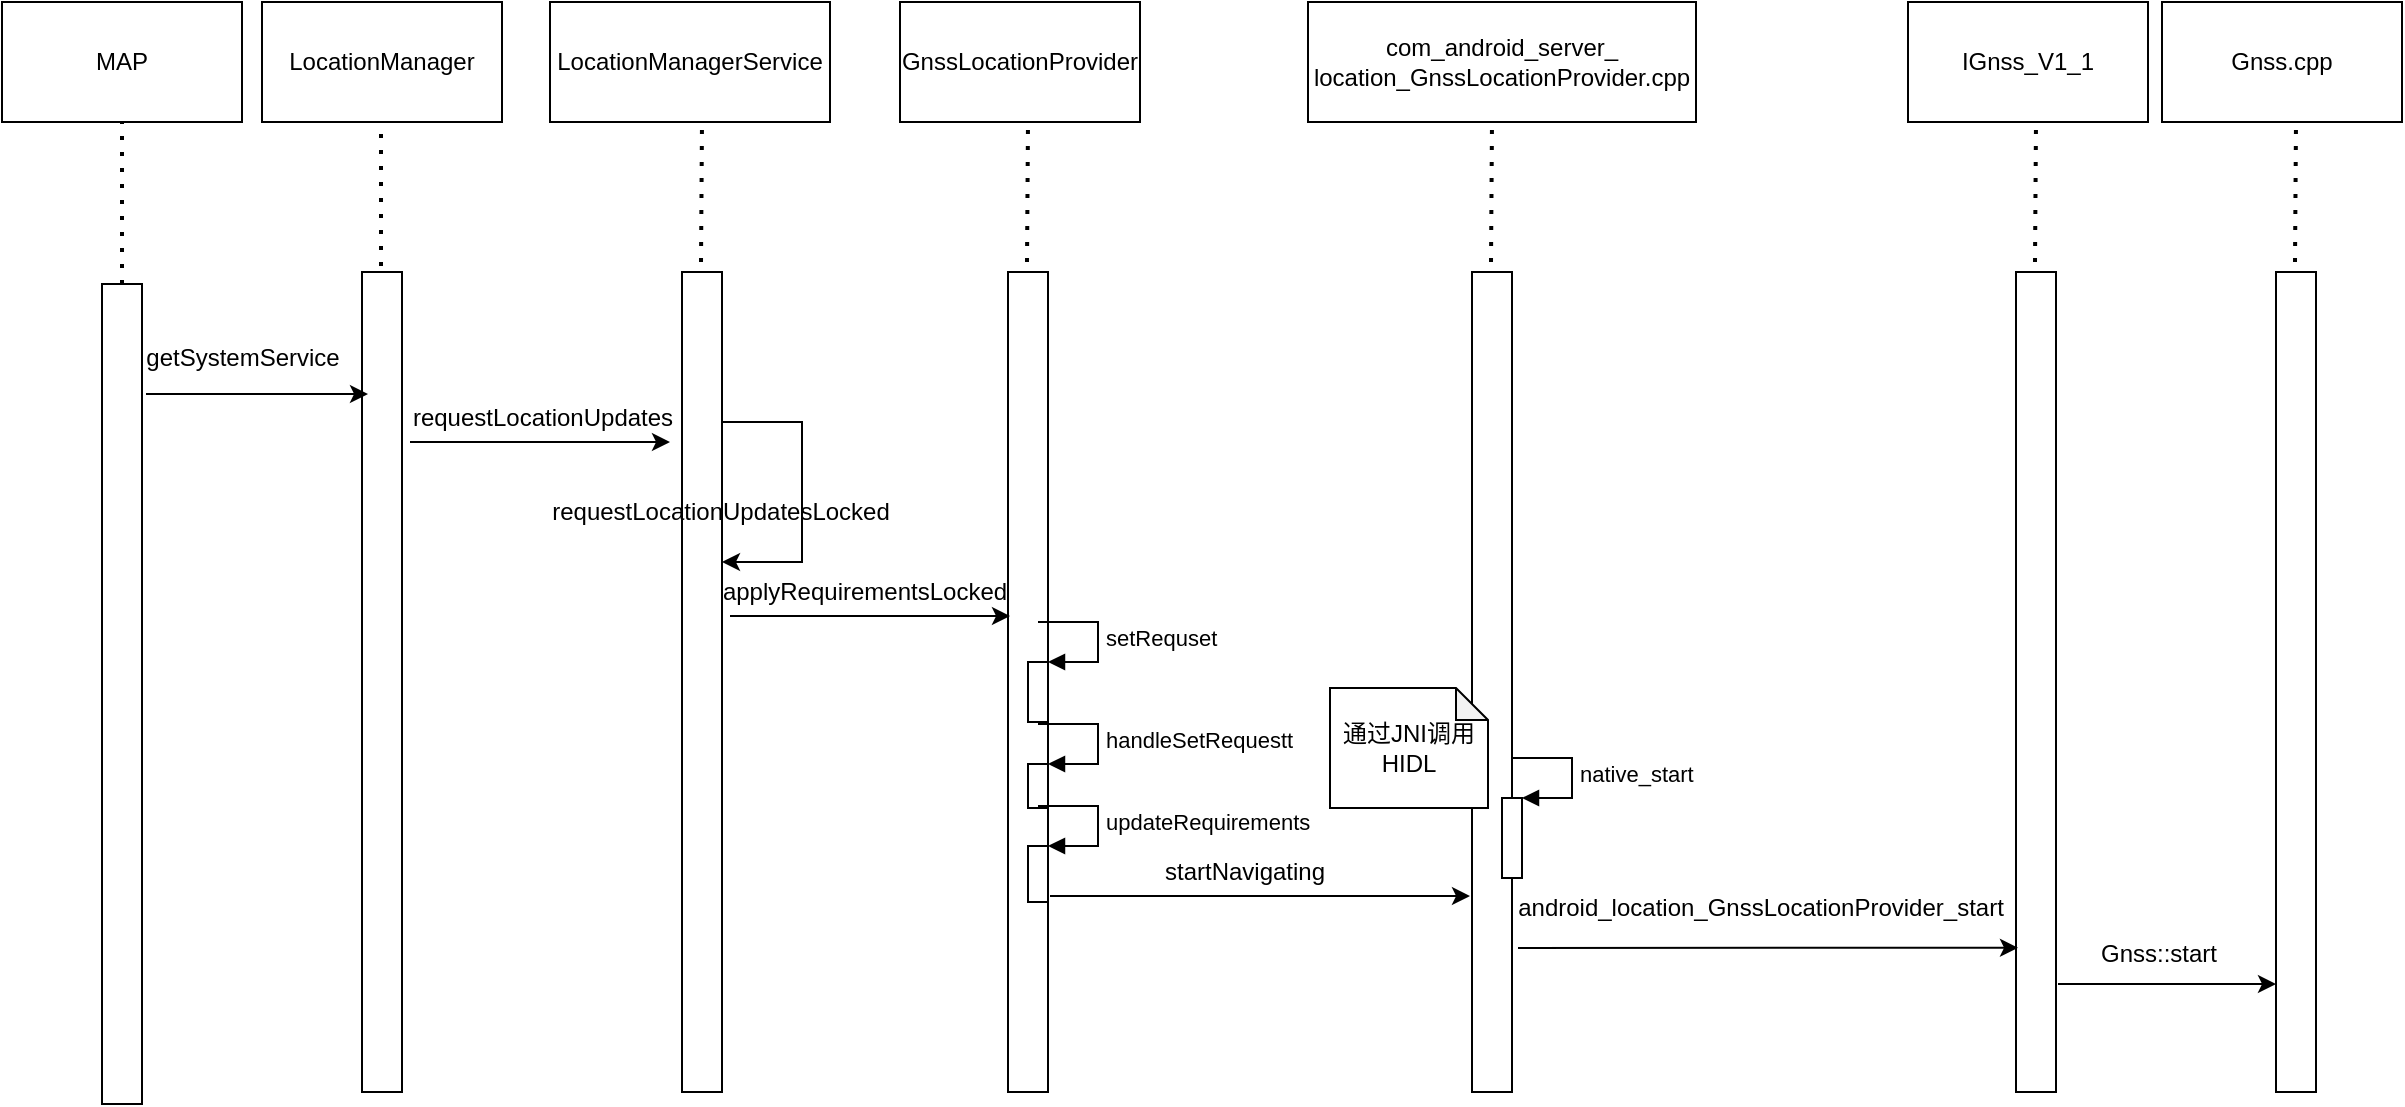 <mxfile version="20.3.7" type="github">
  <diagram id="R5M0EQiT70jFXRIH_B0B" name="第 1 页">
    <mxGraphModel dx="1422" dy="705" grid="1" gridSize="10" guides="1" tooltips="1" connect="1" arrows="1" fold="1" page="1" pageScale="1" pageWidth="827" pageHeight="1169" math="0" shadow="0">
      <root>
        <mxCell id="0" />
        <mxCell id="1" parent="0" />
        <mxCell id="CG5CflsM_ie-T5YU8wLy-7" value="MAP" style="rounded=0;whiteSpace=wrap;html=1;" vertex="1" parent="1">
          <mxGeometry x="36" y="40" width="120" height="60" as="geometry" />
        </mxCell>
        <mxCell id="CG5CflsM_ie-T5YU8wLy-8" value="LocationManager" style="rounded=0;whiteSpace=wrap;html=1;" vertex="1" parent="1">
          <mxGeometry x="166" y="40" width="120" height="60" as="geometry" />
        </mxCell>
        <mxCell id="CG5CflsM_ie-T5YU8wLy-9" value="LocationManagerService" style="rounded=0;whiteSpace=wrap;html=1;" vertex="1" parent="1">
          <mxGeometry x="310" y="40" width="140" height="60" as="geometry" />
        </mxCell>
        <mxCell id="CG5CflsM_ie-T5YU8wLy-10" value="GnssLocationProvider" style="rounded=0;whiteSpace=wrap;html=1;" vertex="1" parent="1">
          <mxGeometry x="485" y="40" width="120" height="60" as="geometry" />
        </mxCell>
        <mxCell id="CG5CflsM_ie-T5YU8wLy-11" value="&lt;span style=&quot;&quot;&gt;com_android_server_&lt;br&gt;location_GnssLocationProvider.cpp&lt;/span&gt;" style="rounded=0;whiteSpace=wrap;html=1;" vertex="1" parent="1">
          <mxGeometry x="689" y="40" width="194" height="60" as="geometry" />
        </mxCell>
        <mxCell id="CG5CflsM_ie-T5YU8wLy-12" value="IGnss_V1_1" style="rounded=0;whiteSpace=wrap;html=1;" vertex="1" parent="1">
          <mxGeometry x="989" y="40" width="120" height="60" as="geometry" />
        </mxCell>
        <mxCell id="CG5CflsM_ie-T5YU8wLy-13" value="Gnss.cpp" style="rounded=0;whiteSpace=wrap;html=1;" vertex="1" parent="1">
          <mxGeometry x="1116" y="40" width="120" height="60" as="geometry" />
        </mxCell>
        <mxCell id="CG5CflsM_ie-T5YU8wLy-15" value="" style="rounded=0;whiteSpace=wrap;html=1;horizontal=0;" vertex="1" parent="1">
          <mxGeometry x="86" y="181" width="20" height="410" as="geometry" />
        </mxCell>
        <mxCell id="CG5CflsM_ie-T5YU8wLy-18" value="" style="endArrow=none;dashed=1;html=1;dashPattern=1 3;strokeWidth=2;rounded=0;entryX=0.5;entryY=1;entryDx=0;entryDy=0;exitX=0.5;exitY=0;exitDx=0;exitDy=0;exitPerimeter=0;" edge="1" parent="1" source="CG5CflsM_ie-T5YU8wLy-15" target="CG5CflsM_ie-T5YU8wLy-7">
          <mxGeometry width="50" height="50" relative="1" as="geometry">
            <mxPoint x="86" y="180" as="sourcePoint" />
            <mxPoint x="106" y="110" as="targetPoint" />
          </mxGeometry>
        </mxCell>
        <mxCell id="CG5CflsM_ie-T5YU8wLy-19" value="" style="endArrow=none;dashed=1;html=1;dashPattern=1 3;strokeWidth=2;rounded=0;entryX=0.5;entryY=1;entryDx=0;entryDy=0;exitX=0.5;exitY=0;exitDx=0;exitDy=0;exitPerimeter=0;" edge="1" parent="1">
          <mxGeometry width="50" height="50" relative="1" as="geometry">
            <mxPoint x="225.5" y="180" as="sourcePoint" />
            <mxPoint x="225.5" y="100" as="targetPoint" />
          </mxGeometry>
        </mxCell>
        <mxCell id="CG5CflsM_ie-T5YU8wLy-20" value="" style="rounded=0;whiteSpace=wrap;html=1;horizontal=0;" vertex="1" parent="1">
          <mxGeometry x="216" y="175" width="20" height="410" as="geometry" />
        </mxCell>
        <mxCell id="CG5CflsM_ie-T5YU8wLy-23" value="getSystemService" style="text;html=1;resizable=0;autosize=1;align=center;verticalAlign=middle;points=[];fillColor=none;strokeColor=none;rounded=0;" vertex="1" parent="1">
          <mxGeometry x="96" y="203" width="120" height="30" as="geometry" />
        </mxCell>
        <mxCell id="CG5CflsM_ie-T5YU8wLy-24" value="" style="endArrow=classic;html=1;rounded=0;exitX=1.1;exitY=0.134;exitDx=0;exitDy=0;exitPerimeter=0;entryX=1.025;entryY=1.1;entryDx=0;entryDy=0;entryPerimeter=0;" edge="1" parent="1" source="CG5CflsM_ie-T5YU8wLy-15" target="CG5CflsM_ie-T5YU8wLy-23">
          <mxGeometry width="50" height="50" relative="1" as="geometry">
            <mxPoint x="131" y="280" as="sourcePoint" />
            <mxPoint x="181" y="230" as="targetPoint" />
          </mxGeometry>
        </mxCell>
        <mxCell id="CG5CflsM_ie-T5YU8wLy-25" value="" style="rounded=0;whiteSpace=wrap;html=1;horizontal=0;" vertex="1" parent="1">
          <mxGeometry x="376" y="175" width="20" height="410" as="geometry" />
        </mxCell>
        <mxCell id="CG5CflsM_ie-T5YU8wLy-26" value="" style="rounded=0;whiteSpace=wrap;html=1;horizontal=0;" vertex="1" parent="1">
          <mxGeometry x="539" y="175" width="20" height="410" as="geometry" />
        </mxCell>
        <mxCell id="CG5CflsM_ie-T5YU8wLy-27" value="" style="rounded=0;whiteSpace=wrap;html=1;horizontal=0;" vertex="1" parent="1">
          <mxGeometry x="771" y="175" width="20" height="410" as="geometry" />
        </mxCell>
        <mxCell id="CG5CflsM_ie-T5YU8wLy-28" value="" style="rounded=0;whiteSpace=wrap;html=1;horizontal=0;" vertex="1" parent="1">
          <mxGeometry x="1043" y="175" width="20" height="410" as="geometry" />
        </mxCell>
        <mxCell id="CG5CflsM_ie-T5YU8wLy-29" value="" style="rounded=0;whiteSpace=wrap;html=1;horizontal=0;" vertex="1" parent="1">
          <mxGeometry x="1173" y="175" width="20" height="410" as="geometry" />
        </mxCell>
        <mxCell id="CG5CflsM_ie-T5YU8wLy-30" value="requestLocationUpdates" style="text;html=1;resizable=0;autosize=1;align=center;verticalAlign=middle;points=[];fillColor=none;strokeColor=none;rounded=0;" vertex="1" parent="1">
          <mxGeometry x="231" y="233" width="150" height="30" as="geometry" />
        </mxCell>
        <mxCell id="CG5CflsM_ie-T5YU8wLy-31" value="" style="endArrow=classic;html=1;rounded=0;" edge="1" parent="1">
          <mxGeometry width="50" height="50" relative="1" as="geometry">
            <mxPoint x="240" y="260" as="sourcePoint" />
            <mxPoint x="370" y="260" as="targetPoint" />
          </mxGeometry>
        </mxCell>
        <mxCell id="CG5CflsM_ie-T5YU8wLy-32" value="requestLocationUpdatesLocked" style="text;html=1;resizable=0;autosize=1;align=center;verticalAlign=middle;points=[];fillColor=none;strokeColor=none;rounded=0;" vertex="1" parent="1">
          <mxGeometry x="300" y="280" width="190" height="30" as="geometry" />
        </mxCell>
        <mxCell id="CG5CflsM_ie-T5YU8wLy-33" value="" style="endArrow=classic;html=1;rounded=0;" edge="1" parent="1">
          <mxGeometry width="50" height="50" relative="1" as="geometry">
            <mxPoint x="396" y="250" as="sourcePoint" />
            <mxPoint x="396" y="320" as="targetPoint" />
            <Array as="points">
              <mxPoint x="436" y="250" />
              <mxPoint x="436" y="320" />
            </Array>
          </mxGeometry>
        </mxCell>
        <mxCell id="CG5CflsM_ie-T5YU8wLy-34" value="applyRequirementsLocked" style="text;html=1;resizable=0;autosize=1;align=center;verticalAlign=middle;points=[];fillColor=none;strokeColor=none;rounded=0;" vertex="1" parent="1">
          <mxGeometry x="382" y="320" width="170" height="30" as="geometry" />
        </mxCell>
        <mxCell id="CG5CflsM_ie-T5YU8wLy-35" value="" style="endArrow=classic;html=1;rounded=0;" edge="1" parent="1">
          <mxGeometry width="50" height="50" relative="1" as="geometry">
            <mxPoint x="400" y="347" as="sourcePoint" />
            <mxPoint x="540" y="347" as="targetPoint" />
          </mxGeometry>
        </mxCell>
        <mxCell id="CG5CflsM_ie-T5YU8wLy-36" value="startNavigating" style="text;html=1;resizable=0;autosize=1;align=center;verticalAlign=middle;points=[];fillColor=none;strokeColor=none;rounded=0;" vertex="1" parent="1">
          <mxGeometry x="607" y="460" width="100" height="30" as="geometry" />
        </mxCell>
        <mxCell id="CG5CflsM_ie-T5YU8wLy-37" value="" style="endArrow=classic;html=1;rounded=0;" edge="1" parent="1">
          <mxGeometry width="50" height="50" relative="1" as="geometry">
            <mxPoint x="560" y="487" as="sourcePoint" />
            <mxPoint x="770" y="487" as="targetPoint" />
          </mxGeometry>
        </mxCell>
        <mxCell id="CG5CflsM_ie-T5YU8wLy-38" value="android_location_GnssLocationProvider_start" style="text;html=1;resizable=0;autosize=1;align=center;verticalAlign=middle;points=[];fillColor=none;strokeColor=none;rounded=0;" vertex="1" parent="1">
          <mxGeometry x="780" y="478" width="270" height="30" as="geometry" />
        </mxCell>
        <mxCell id="CG5CflsM_ie-T5YU8wLy-39" value="" style="endArrow=classic;html=1;rounded=0;entryX=0.05;entryY=0.707;entryDx=0;entryDy=0;entryPerimeter=0;" edge="1" parent="1">
          <mxGeometry width="50" height="50" relative="1" as="geometry">
            <mxPoint x="794" y="513" as="sourcePoint" />
            <mxPoint x="1044" y="512.87" as="targetPoint" />
          </mxGeometry>
        </mxCell>
        <mxCell id="CG5CflsM_ie-T5YU8wLy-40" value="" style="endArrow=none;dashed=1;html=1;dashPattern=1 3;strokeWidth=2;rounded=0;exitX=0.5;exitY=0;exitDx=0;exitDy=0;exitPerimeter=0;" edge="1" parent="1">
          <mxGeometry width="50" height="50" relative="1" as="geometry">
            <mxPoint x="385.5" y="170" as="sourcePoint" />
            <mxPoint x="386" y="100" as="targetPoint" />
          </mxGeometry>
        </mxCell>
        <mxCell id="CG5CflsM_ie-T5YU8wLy-41" value="" style="endArrow=none;dashed=1;html=1;dashPattern=1 3;strokeWidth=2;rounded=0;exitX=0.5;exitY=0;exitDx=0;exitDy=0;exitPerimeter=0;" edge="1" parent="1">
          <mxGeometry width="50" height="50" relative="1" as="geometry">
            <mxPoint x="548.5" y="170" as="sourcePoint" />
            <mxPoint x="549" y="100" as="targetPoint" />
          </mxGeometry>
        </mxCell>
        <mxCell id="CG5CflsM_ie-T5YU8wLy-42" value="" style="endArrow=none;dashed=1;html=1;dashPattern=1 3;strokeWidth=2;rounded=0;exitX=0.5;exitY=0;exitDx=0;exitDy=0;exitPerimeter=0;" edge="1" parent="1">
          <mxGeometry width="50" height="50" relative="1" as="geometry">
            <mxPoint x="780.5" y="170" as="sourcePoint" />
            <mxPoint x="781" y="100" as="targetPoint" />
          </mxGeometry>
        </mxCell>
        <mxCell id="CG5CflsM_ie-T5YU8wLy-43" value="" style="endArrow=none;dashed=1;html=1;dashPattern=1 3;strokeWidth=2;rounded=0;exitX=0.5;exitY=0;exitDx=0;exitDy=0;exitPerimeter=0;" edge="1" parent="1">
          <mxGeometry width="50" height="50" relative="1" as="geometry">
            <mxPoint x="1052.5" y="170" as="sourcePoint" />
            <mxPoint x="1053" y="100" as="targetPoint" />
          </mxGeometry>
        </mxCell>
        <mxCell id="CG5CflsM_ie-T5YU8wLy-44" value="" style="endArrow=none;dashed=1;html=1;dashPattern=1 3;strokeWidth=2;rounded=0;exitX=0.5;exitY=0;exitDx=0;exitDy=0;exitPerimeter=0;" edge="1" parent="1">
          <mxGeometry width="50" height="50" relative="1" as="geometry">
            <mxPoint x="1182.5" y="170" as="sourcePoint" />
            <mxPoint x="1183" y="100" as="targetPoint" />
          </mxGeometry>
        </mxCell>
        <mxCell id="CG5CflsM_ie-T5YU8wLy-45" value="&lt;span style=&quot;&quot;&gt;Gnss::start&lt;/span&gt;" style="text;html=1;resizable=0;autosize=1;align=center;verticalAlign=middle;points=[];fillColor=none;strokeColor=none;rounded=0;" vertex="1" parent="1">
          <mxGeometry x="1074" y="501" width="80" height="30" as="geometry" />
        </mxCell>
        <mxCell id="CG5CflsM_ie-T5YU8wLy-46" value="" style="endArrow=classic;html=1;rounded=0;" edge="1" parent="1">
          <mxGeometry width="50" height="50" relative="1" as="geometry">
            <mxPoint x="1064" y="531" as="sourcePoint" />
            <mxPoint x="1173" y="531" as="targetPoint" />
          </mxGeometry>
        </mxCell>
        <mxCell id="CG5CflsM_ie-T5YU8wLy-47" value="通过JNI调用&lt;br&gt;HIDL" style="shape=note;whiteSpace=wrap;html=1;backgroundOutline=1;darkOpacity=0.05;size=16;" vertex="1" parent="1">
          <mxGeometry x="700" y="383" width="79" height="60" as="geometry" />
        </mxCell>
        <mxCell id="CG5CflsM_ie-T5YU8wLy-52" value="" style="html=1;points=[];perimeter=orthogonalPerimeter;" vertex="1" parent="1">
          <mxGeometry x="786" y="438" width="10" height="40" as="geometry" />
        </mxCell>
        <mxCell id="CG5CflsM_ie-T5YU8wLy-53" value="native_start" style="edgeStyle=orthogonalEdgeStyle;html=1;align=left;spacingLeft=2;endArrow=block;rounded=0;entryX=1;entryY=0;" edge="1" target="CG5CflsM_ie-T5YU8wLy-52" parent="1">
          <mxGeometry relative="1" as="geometry">
            <mxPoint x="791" y="418" as="sourcePoint" />
            <Array as="points">
              <mxPoint x="821" y="418" />
            </Array>
          </mxGeometry>
        </mxCell>
        <mxCell id="CG5CflsM_ie-T5YU8wLy-54" value="" style="html=1;points=[];perimeter=orthogonalPerimeter;" vertex="1" parent="1">
          <mxGeometry x="549" y="370" width="10" height="30" as="geometry" />
        </mxCell>
        <mxCell id="CG5CflsM_ie-T5YU8wLy-55" value="setRequset" style="edgeStyle=orthogonalEdgeStyle;html=1;align=left;spacingLeft=2;endArrow=block;rounded=0;entryX=1;entryY=0;" edge="1" target="CG5CflsM_ie-T5YU8wLy-54" parent="1">
          <mxGeometry relative="1" as="geometry">
            <mxPoint x="554" y="350" as="sourcePoint" />
            <Array as="points">
              <mxPoint x="584" y="350" />
            </Array>
          </mxGeometry>
        </mxCell>
        <mxCell id="CG5CflsM_ie-T5YU8wLy-56" value="" style="html=1;points=[];perimeter=orthogonalPerimeter;" vertex="1" parent="1">
          <mxGeometry x="549" y="421" width="10" height="22" as="geometry" />
        </mxCell>
        <mxCell id="CG5CflsM_ie-T5YU8wLy-57" value="handleSetRequestt" style="edgeStyle=orthogonalEdgeStyle;html=1;align=left;spacingLeft=2;endArrow=block;rounded=0;entryX=1;entryY=0;" edge="1" target="CG5CflsM_ie-T5YU8wLy-56" parent="1">
          <mxGeometry relative="1" as="geometry">
            <mxPoint x="554" y="401" as="sourcePoint" />
            <Array as="points">
              <mxPoint x="584" y="401" />
            </Array>
          </mxGeometry>
        </mxCell>
        <mxCell id="CG5CflsM_ie-T5YU8wLy-58" value="" style="html=1;points=[];perimeter=orthogonalPerimeter;" vertex="1" parent="1">
          <mxGeometry x="549" y="462" width="10" height="28" as="geometry" />
        </mxCell>
        <mxCell id="CG5CflsM_ie-T5YU8wLy-59" value="updateRequirements" style="edgeStyle=orthogonalEdgeStyle;html=1;align=left;spacingLeft=2;endArrow=block;rounded=0;entryX=1;entryY=0;" edge="1" target="CG5CflsM_ie-T5YU8wLy-58" parent="1">
          <mxGeometry relative="1" as="geometry">
            <mxPoint x="554" y="442" as="sourcePoint" />
            <Array as="points">
              <mxPoint x="584" y="442" />
            </Array>
          </mxGeometry>
        </mxCell>
      </root>
    </mxGraphModel>
  </diagram>
</mxfile>
